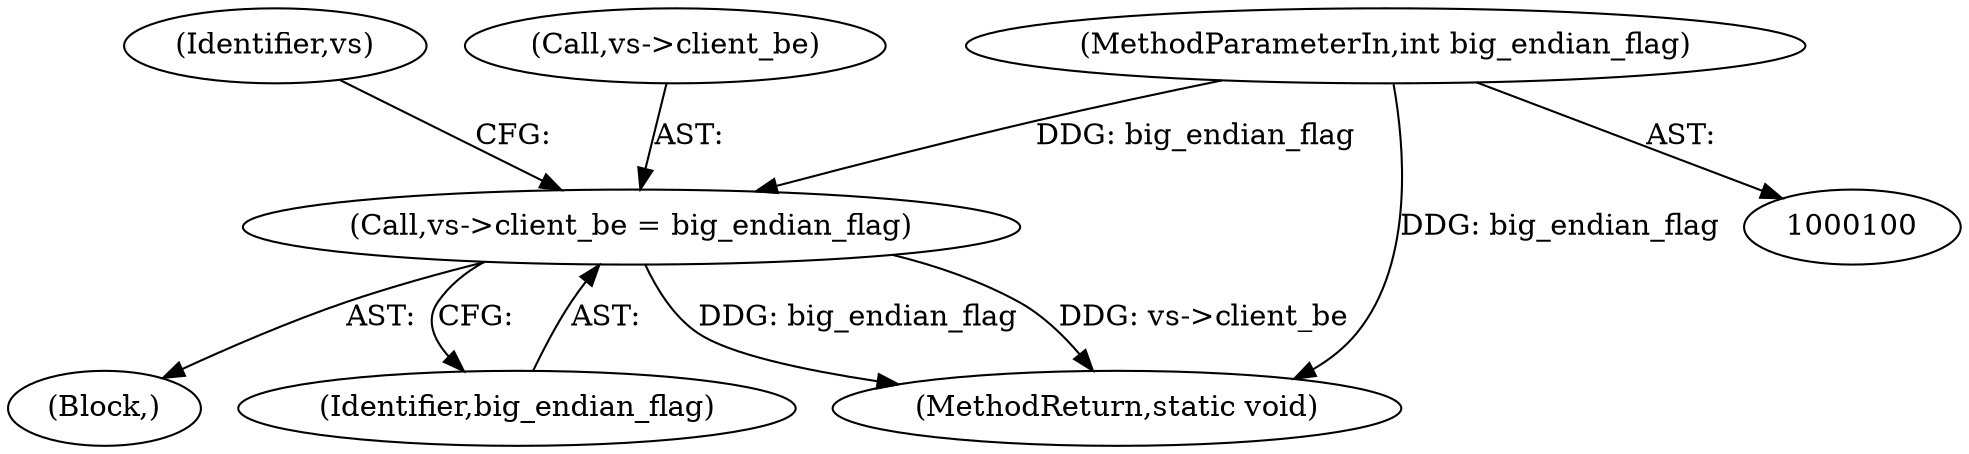 digraph "0_qemu_e6908bfe8e07f2b452e78e677da1b45b1c0f6829@pointer" {
"1000174" [label="(Call,vs->client_be = big_endian_flag)"];
"1000104" [label="(MethodParameterIn,int big_endian_flag)"];
"1000180" [label="(Identifier,vs)"];
"1000174" [label="(Call,vs->client_be = big_endian_flag)"];
"1000112" [label="(Block,)"];
"1000178" [label="(Identifier,big_endian_flag)"];
"1000185" [label="(MethodReturn,static void)"];
"1000175" [label="(Call,vs->client_be)"];
"1000104" [label="(MethodParameterIn,int big_endian_flag)"];
"1000174" -> "1000112"  [label="AST: "];
"1000174" -> "1000178"  [label="CFG: "];
"1000175" -> "1000174"  [label="AST: "];
"1000178" -> "1000174"  [label="AST: "];
"1000180" -> "1000174"  [label="CFG: "];
"1000174" -> "1000185"  [label="DDG: big_endian_flag"];
"1000174" -> "1000185"  [label="DDG: vs->client_be"];
"1000104" -> "1000174"  [label="DDG: big_endian_flag"];
"1000104" -> "1000100"  [label="AST: "];
"1000104" -> "1000185"  [label="DDG: big_endian_flag"];
}
